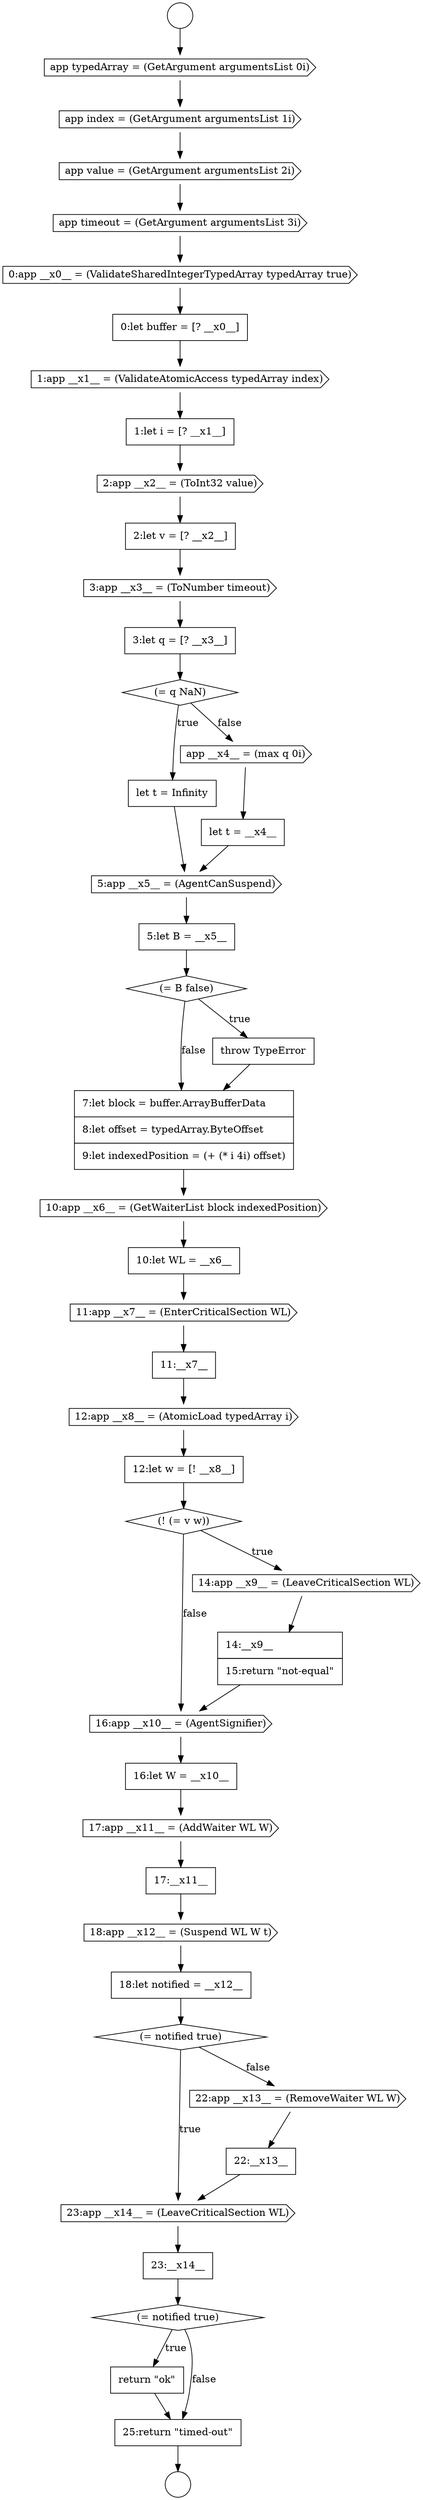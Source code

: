 digraph {
  node16836 [shape=none, margin=0, label=<<font color="black">
    <table border="0" cellborder="1" cellspacing="0" cellpadding="10">
      <tr><td align="left">2:let v = [? __x2__]</td></tr>
    </table>
  </font>> color="black" fillcolor="white" style=filled]
  node16840 [shape=none, margin=0, label=<<font color="black">
    <table border="0" cellborder="1" cellspacing="0" cellpadding="10">
      <tr><td align="left">let t = Infinity</td></tr>
    </table>
  </font>> color="black" fillcolor="white" style=filled]
  node16829 [shape=cds, label=<<font color="black">app value = (GetArgument argumentsList 2i)</font>> color="black" fillcolor="white" style=filled]
  node16825 [shape=circle label=" " color="black" fillcolor="white" style=filled]
  node16834 [shape=none, margin=0, label=<<font color="black">
    <table border="0" cellborder="1" cellspacing="0" cellpadding="10">
      <tr><td align="left">1:let i = [? __x1__]</td></tr>
    </table>
  </font>> color="black" fillcolor="white" style=filled]
  node16830 [shape=cds, label=<<font color="black">app timeout = (GetArgument argumentsList 3i)</font>> color="black" fillcolor="white" style=filled]
  node16862 [shape=none, margin=0, label=<<font color="black">
    <table border="0" cellborder="1" cellspacing="0" cellpadding="10">
      <tr><td align="left">18:let notified = __x12__</td></tr>
    </table>
  </font>> color="black" fillcolor="white" style=filled]
  node16845 [shape=diamond, label=<<font color="black">(= B false)</font>> color="black" fillcolor="white" style=filled]
  node16868 [shape=diamond, label=<<font color="black">(= notified true)</font>> color="black" fillcolor="white" style=filled]
  node16849 [shape=none, margin=0, label=<<font color="black">
    <table border="0" cellborder="1" cellspacing="0" cellpadding="10">
      <tr><td align="left">10:let WL = __x6__</td></tr>
    </table>
  </font>> color="black" fillcolor="white" style=filled]
  node16853 [shape=none, margin=0, label=<<font color="black">
    <table border="0" cellborder="1" cellspacing="0" cellpadding="10">
      <tr><td align="left">12:let w = [! __x8__]</td></tr>
    </table>
  </font>> color="black" fillcolor="white" style=filled]
  node16848 [shape=cds, label=<<font color="black">10:app __x6__ = (GetWaiterList block indexedPosition)</font>> color="black" fillcolor="white" style=filled]
  node16826 [shape=circle label=" " color="black" fillcolor="white" style=filled]
  node16841 [shape=cds, label=<<font color="black">app __x4__ = (max q 0i)</font>> color="black" fillcolor="white" style=filled]
  node16858 [shape=none, margin=0, label=<<font color="black">
    <table border="0" cellborder="1" cellspacing="0" cellpadding="10">
      <tr><td align="left">16:let W = __x10__</td></tr>
    </table>
  </font>> color="black" fillcolor="white" style=filled]
  node16861 [shape=cds, label=<<font color="black">18:app __x12__ = (Suspend WL W t)</font>> color="black" fillcolor="white" style=filled]
  node16865 [shape=none, margin=0, label=<<font color="black">
    <table border="0" cellborder="1" cellspacing="0" cellpadding="10">
      <tr><td align="left">22:__x13__</td></tr>
    </table>
  </font>> color="black" fillcolor="white" style=filled]
  node16833 [shape=cds, label=<<font color="black">1:app __x1__ = (ValidateAtomicAccess typedArray index)</font>> color="black" fillcolor="white" style=filled]
  node16850 [shape=cds, label=<<font color="black">11:app __x7__ = (EnterCriticalSection WL)</font>> color="black" fillcolor="white" style=filled]
  node16847 [shape=none, margin=0, label=<<font color="black">
    <table border="0" cellborder="1" cellspacing="0" cellpadding="10">
      <tr><td align="left">7:let block = buffer.ArrayBufferData</td></tr>
      <tr><td align="left">8:let offset = typedArray.ByteOffset</td></tr>
      <tr><td align="left">9:let indexedPosition = (+ (* i 4i) offset)</td></tr>
    </table>
  </font>> color="black" fillcolor="white" style=filled]
  node16832 [shape=none, margin=0, label=<<font color="black">
    <table border="0" cellborder="1" cellspacing="0" cellpadding="10">
      <tr><td align="left">0:let buffer = [? __x0__]</td></tr>
    </table>
  </font>> color="black" fillcolor="white" style=filled]
  node16844 [shape=none, margin=0, label=<<font color="black">
    <table border="0" cellborder="1" cellspacing="0" cellpadding="10">
      <tr><td align="left">5:let B = __x5__</td></tr>
    </table>
  </font>> color="black" fillcolor="white" style=filled]
  node16837 [shape=cds, label=<<font color="black">3:app __x3__ = (ToNumber timeout)</font>> color="black" fillcolor="white" style=filled]
  node16854 [shape=diamond, label=<<font color="black">(! (= v w))</font>> color="black" fillcolor="white" style=filled]
  node16857 [shape=cds, label=<<font color="black">16:app __x10__ = (AgentSignifier)</font>> color="black" fillcolor="white" style=filled]
  node16869 [shape=none, margin=0, label=<<font color="black">
    <table border="0" cellborder="1" cellspacing="0" cellpadding="10">
      <tr><td align="left">return &quot;ok&quot;</td></tr>
    </table>
  </font>> color="black" fillcolor="white" style=filled]
  node16866 [shape=cds, label=<<font color="black">23:app __x14__ = (LeaveCriticalSection WL)</font>> color="black" fillcolor="white" style=filled]
  node16855 [shape=cds, label=<<font color="black">14:app __x9__ = (LeaveCriticalSection WL)</font>> color="black" fillcolor="white" style=filled]
  node16851 [shape=none, margin=0, label=<<font color="black">
    <table border="0" cellborder="1" cellspacing="0" cellpadding="10">
      <tr><td align="left">11:__x7__</td></tr>
    </table>
  </font>> color="black" fillcolor="white" style=filled]
  node16864 [shape=cds, label=<<font color="black">22:app __x13__ = (RemoveWaiter WL W)</font>> color="black" fillcolor="white" style=filled]
  node16863 [shape=diamond, label=<<font color="black">(= notified true)</font>> color="black" fillcolor="white" style=filled]
  node16860 [shape=none, margin=0, label=<<font color="black">
    <table border="0" cellborder="1" cellspacing="0" cellpadding="10">
      <tr><td align="left">17:__x11__</td></tr>
    </table>
  </font>> color="black" fillcolor="white" style=filled]
  node16838 [shape=none, margin=0, label=<<font color="black">
    <table border="0" cellborder="1" cellspacing="0" cellpadding="10">
      <tr><td align="left">3:let q = [? __x3__]</td></tr>
    </table>
  </font>> color="black" fillcolor="white" style=filled]
  node16831 [shape=cds, label=<<font color="black">0:app __x0__ = (ValidateSharedIntegerTypedArray typedArray true)</font>> color="black" fillcolor="white" style=filled]
  node16828 [shape=cds, label=<<font color="black">app index = (GetArgument argumentsList 1i)</font>> color="black" fillcolor="white" style=filled]
  node16843 [shape=cds, label=<<font color="black">5:app __x5__ = (AgentCanSuspend)</font>> color="black" fillcolor="white" style=filled]
  node16870 [shape=none, margin=0, label=<<font color="black">
    <table border="0" cellborder="1" cellspacing="0" cellpadding="10">
      <tr><td align="left">25:return &quot;timed-out&quot;</td></tr>
    </table>
  </font>> color="black" fillcolor="white" style=filled]
  node16839 [shape=diamond, label=<<font color="black">(= q NaN)</font>> color="black" fillcolor="white" style=filled]
  node16846 [shape=none, margin=0, label=<<font color="black">
    <table border="0" cellborder="1" cellspacing="0" cellpadding="10">
      <tr><td align="left">throw TypeError</td></tr>
    </table>
  </font>> color="black" fillcolor="white" style=filled]
  node16852 [shape=cds, label=<<font color="black">12:app __x8__ = (AtomicLoad typedArray i)</font>> color="black" fillcolor="white" style=filled]
  node16835 [shape=cds, label=<<font color="black">2:app __x2__ = (ToInt32 value)</font>> color="black" fillcolor="white" style=filled]
  node16867 [shape=none, margin=0, label=<<font color="black">
    <table border="0" cellborder="1" cellspacing="0" cellpadding="10">
      <tr><td align="left">23:__x14__</td></tr>
    </table>
  </font>> color="black" fillcolor="white" style=filled]
  node16859 [shape=cds, label=<<font color="black">17:app __x11__ = (AddWaiter WL W)</font>> color="black" fillcolor="white" style=filled]
  node16856 [shape=none, margin=0, label=<<font color="black">
    <table border="0" cellborder="1" cellspacing="0" cellpadding="10">
      <tr><td align="left">14:__x9__</td></tr>
      <tr><td align="left">15:return &quot;not-equal&quot;</td></tr>
    </table>
  </font>> color="black" fillcolor="white" style=filled]
  node16827 [shape=cds, label=<<font color="black">app typedArray = (GetArgument argumentsList 0i)</font>> color="black" fillcolor="white" style=filled]
  node16842 [shape=none, margin=0, label=<<font color="black">
    <table border="0" cellborder="1" cellspacing="0" cellpadding="10">
      <tr><td align="left">let t = __x4__</td></tr>
    </table>
  </font>> color="black" fillcolor="white" style=filled]
  node16859 -> node16860 [ color="black"]
  node16844 -> node16845 [ color="black"]
  node16857 -> node16858 [ color="black"]
  node16858 -> node16859 [ color="black"]
  node16830 -> node16831 [ color="black"]
  node16837 -> node16838 [ color="black"]
  node16835 -> node16836 [ color="black"]
  node16846 -> node16847 [ color="black"]
  node16860 -> node16861 [ color="black"]
  node16865 -> node16866 [ color="black"]
  node16833 -> node16834 [ color="black"]
  node16850 -> node16851 [ color="black"]
  node16848 -> node16849 [ color="black"]
  node16852 -> node16853 [ color="black"]
  node16854 -> node16855 [label=<<font color="black">true</font>> color="black"]
  node16854 -> node16857 [label=<<font color="black">false</font>> color="black"]
  node16866 -> node16867 [ color="black"]
  node16840 -> node16843 [ color="black"]
  node16855 -> node16856 [ color="black"]
  node16825 -> node16827 [ color="black"]
  node16836 -> node16837 [ color="black"]
  node16841 -> node16842 [ color="black"]
  node16861 -> node16862 [ color="black"]
  node16864 -> node16865 [ color="black"]
  node16843 -> node16844 [ color="black"]
  node16870 -> node16826 [ color="black"]
  node16847 -> node16848 [ color="black"]
  node16827 -> node16828 [ color="black"]
  node16829 -> node16830 [ color="black"]
  node16856 -> node16857 [ color="black"]
  node16832 -> node16833 [ color="black"]
  node16828 -> node16829 [ color="black"]
  node16853 -> node16854 [ color="black"]
  node16851 -> node16852 [ color="black"]
  node16834 -> node16835 [ color="black"]
  node16838 -> node16839 [ color="black"]
  node16842 -> node16843 [ color="black"]
  node16862 -> node16863 [ color="black"]
  node16863 -> node16866 [label=<<font color="black">true</font>> color="black"]
  node16863 -> node16864 [label=<<font color="black">false</font>> color="black"]
  node16845 -> node16846 [label=<<font color="black">true</font>> color="black"]
  node16845 -> node16847 [label=<<font color="black">false</font>> color="black"]
  node16839 -> node16840 [label=<<font color="black">true</font>> color="black"]
  node16839 -> node16841 [label=<<font color="black">false</font>> color="black"]
  node16869 -> node16870 [ color="black"]
  node16849 -> node16850 [ color="black"]
  node16867 -> node16868 [ color="black"]
  node16868 -> node16869 [label=<<font color="black">true</font>> color="black"]
  node16868 -> node16870 [label=<<font color="black">false</font>> color="black"]
  node16831 -> node16832 [ color="black"]
}
